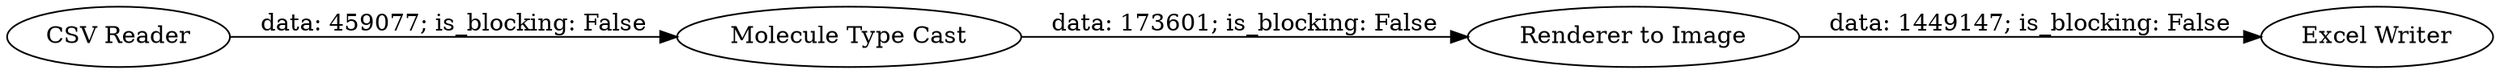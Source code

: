 digraph {
	"-4663109175279612392_32" [label="Excel Writer"]
	"-4663109175279612392_28" [label="Molecule Type Cast"]
	"-4663109175279612392_31" [label="Renderer to Image"]
	"-4663109175279612392_27" [label="CSV Reader"]
	"-4663109175279612392_31" -> "-4663109175279612392_32" [label="data: 1449147; is_blocking: False"]
	"-4663109175279612392_27" -> "-4663109175279612392_28" [label="data: 459077; is_blocking: False"]
	"-4663109175279612392_28" -> "-4663109175279612392_31" [label="data: 173601; is_blocking: False"]
	rankdir=LR
}

